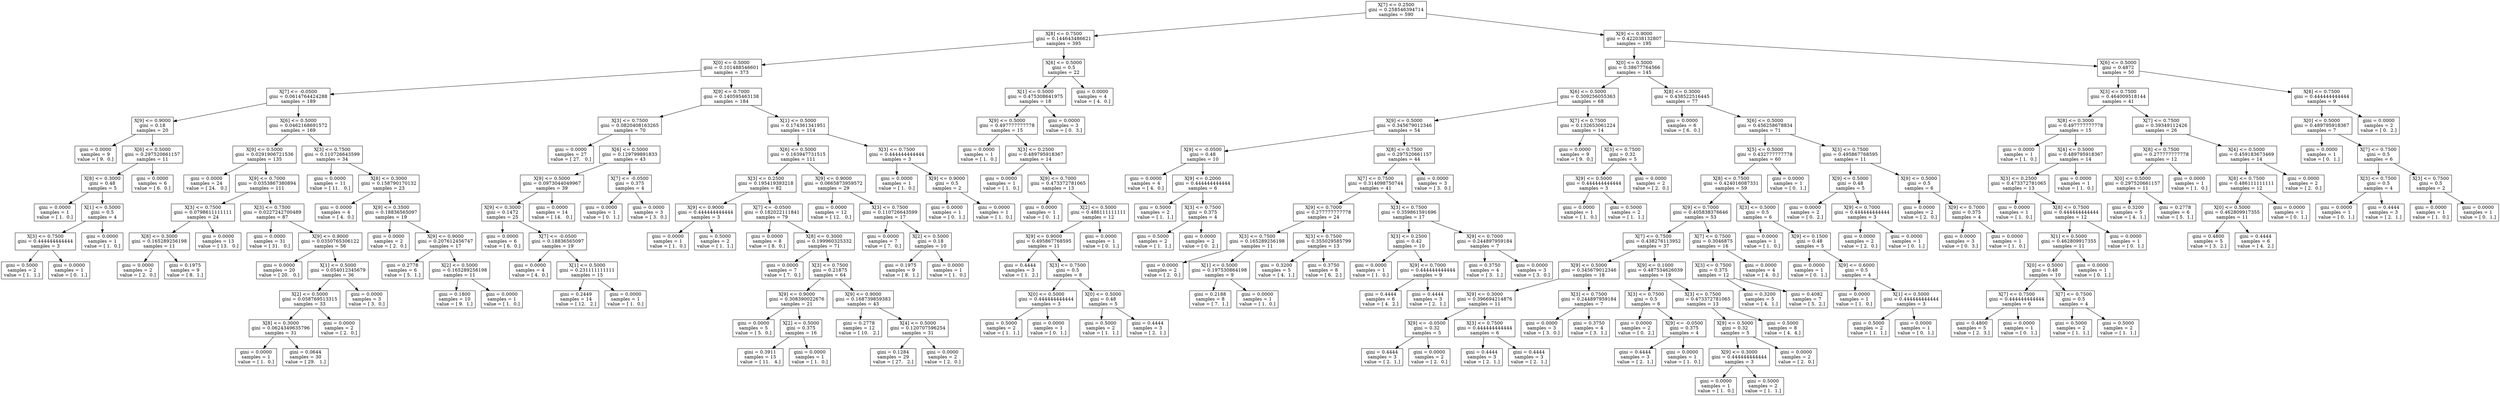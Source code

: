 digraph Tree {
0 [label="X[7] <= 0.2500\ngini = 0.258546394714\nsamples = 590", shape="box"] ;
1 [label="X[8] <= 0.7500\ngini = 0.144643486621\nsamples = 395", shape="box"] ;
0 -> 1 ;
2 [label="X[0] <= 0.5000\ngini = 0.101488546601\nsamples = 373", shape="box"] ;
1 -> 2 ;
3 [label="X[7] <= -0.0500\ngini = 0.0614764424288\nsamples = 189", shape="box"] ;
2 -> 3 ;
4 [label="X[9] <= 0.9000\ngini = 0.18\nsamples = 20", shape="box"] ;
3 -> 4 ;
5 [label="gini = 0.0000\nsamples = 9\nvalue = [ 9.  0.]", shape="box"] ;
4 -> 5 ;
6 [label="X[6] <= 0.5000\ngini = 0.297520661157\nsamples = 11", shape="box"] ;
4 -> 6 ;
7 [label="X[8] <= 0.3000\ngini = 0.48\nsamples = 5", shape="box"] ;
6 -> 7 ;
8 [label="gini = 0.0000\nsamples = 1\nvalue = [ 1.  0.]", shape="box"] ;
7 -> 8 ;
9 [label="X[1] <= 0.5000\ngini = 0.5\nsamples = 4", shape="box"] ;
7 -> 9 ;
10 [label="X[3] <= 0.7500\ngini = 0.444444444444\nsamples = 3", shape="box"] ;
9 -> 10 ;
11 [label="gini = 0.5000\nsamples = 2\nvalue = [ 1.  1.]", shape="box"] ;
10 -> 11 ;
12 [label="gini = 0.0000\nsamples = 1\nvalue = [ 0.  1.]", shape="box"] ;
10 -> 12 ;
13 [label="gini = 0.0000\nsamples = 1\nvalue = [ 1.  0.]", shape="box"] ;
9 -> 13 ;
14 [label="gini = 0.0000\nsamples = 6\nvalue = [ 6.  0.]", shape="box"] ;
6 -> 14 ;
15 [label="X[6] <= 0.5000\ngini = 0.0462168691572\nsamples = 169", shape="box"] ;
3 -> 15 ;
16 [label="X[9] <= 0.5000\ngini = 0.0291906721536\nsamples = 135", shape="box"] ;
15 -> 16 ;
17 [label="gini = 0.0000\nsamples = 24\nvalue = [ 24.   0.]", shape="box"] ;
16 -> 17 ;
18 [label="X[9] <= 0.7000\ngini = 0.0353867380894\nsamples = 111", shape="box"] ;
16 -> 18 ;
19 [label="X[3] <= 0.7500\ngini = 0.0798611111111\nsamples = 24", shape="box"] ;
18 -> 19 ;
20 [label="X[8] <= 0.3000\ngini = 0.165289256198\nsamples = 11", shape="box"] ;
19 -> 20 ;
21 [label="gini = 0.0000\nsamples = 2\nvalue = [ 2.  0.]", shape="box"] ;
20 -> 21 ;
22 [label="gini = 0.1975\nsamples = 9\nvalue = [ 8.  1.]", shape="box"] ;
20 -> 22 ;
23 [label="gini = 0.0000\nsamples = 13\nvalue = [ 13.   0.]", shape="box"] ;
19 -> 23 ;
24 [label="X[3] <= 0.7500\ngini = 0.0227242700489\nsamples = 87", shape="box"] ;
18 -> 24 ;
25 [label="gini = 0.0000\nsamples = 31\nvalue = [ 31.   0.]", shape="box"] ;
24 -> 25 ;
26 [label="X[9] <= 0.9000\ngini = 0.0350765306122\nsamples = 56", shape="box"] ;
24 -> 26 ;
27 [label="gini = 0.0000\nsamples = 20\nvalue = [ 20.   0.]", shape="box"] ;
26 -> 27 ;
28 [label="X[1] <= 0.5000\ngini = 0.054012345679\nsamples = 36", shape="box"] ;
26 -> 28 ;
29 [label="X[2] <= 0.5000\ngini = 0.058769513315\nsamples = 33", shape="box"] ;
28 -> 29 ;
30 [label="X[8] <= 0.3000\ngini = 0.0624349635796\nsamples = 31", shape="box"] ;
29 -> 30 ;
31 [label="gini = 0.0000\nsamples = 1\nvalue = [ 1.  0.]", shape="box"] ;
30 -> 31 ;
32 [label="gini = 0.0644\nsamples = 30\nvalue = [ 29.   1.]", shape="box"] ;
30 -> 32 ;
33 [label="gini = 0.0000\nsamples = 2\nvalue = [ 2.  0.]", shape="box"] ;
29 -> 33 ;
34 [label="gini = 0.0000\nsamples = 3\nvalue = [ 3.  0.]", shape="box"] ;
28 -> 34 ;
35 [label="X[3] <= 0.7500\ngini = 0.110726643599\nsamples = 34", shape="box"] ;
15 -> 35 ;
36 [label="gini = 0.0000\nsamples = 11\nvalue = [ 11.   0.]", shape="box"] ;
35 -> 36 ;
37 [label="X[8] <= 0.3000\ngini = 0.158790170132\nsamples = 23", shape="box"] ;
35 -> 37 ;
38 [label="gini = 0.0000\nsamples = 4\nvalue = [ 4.  0.]", shape="box"] ;
37 -> 38 ;
39 [label="X[9] <= 0.3500\ngini = 0.18836565097\nsamples = 19", shape="box"] ;
37 -> 39 ;
40 [label="gini = 0.0000\nsamples = 2\nvalue = [ 2.  0.]", shape="box"] ;
39 -> 40 ;
41 [label="X[9] <= 0.9000\ngini = 0.207612456747\nsamples = 17", shape="box"] ;
39 -> 41 ;
42 [label="gini = 0.2778\nsamples = 6\nvalue = [ 5.  1.]", shape="box"] ;
41 -> 42 ;
43 [label="X[2] <= 0.5000\ngini = 0.165289256198\nsamples = 11", shape="box"] ;
41 -> 43 ;
44 [label="gini = 0.1800\nsamples = 10\nvalue = [ 9.  1.]", shape="box"] ;
43 -> 44 ;
45 [label="gini = 0.0000\nsamples = 1\nvalue = [ 1.  0.]", shape="box"] ;
43 -> 45 ;
46 [label="X[9] <= 0.7000\ngini = 0.140595463138\nsamples = 184", shape="box"] ;
2 -> 46 ;
47 [label="X[3] <= 0.7500\ngini = 0.0820408163265\nsamples = 70", shape="box"] ;
46 -> 47 ;
48 [label="gini = 0.0000\nsamples = 27\nvalue = [ 27.   0.]", shape="box"] ;
47 -> 48 ;
49 [label="X[6] <= 0.5000\ngini = 0.129799891833\nsamples = 43", shape="box"] ;
47 -> 49 ;
50 [label="X[9] <= 0.5000\ngini = 0.0973044049967\nsamples = 39", shape="box"] ;
49 -> 50 ;
51 [label="X[9] <= 0.3000\ngini = 0.1472\nsamples = 25", shape="box"] ;
50 -> 51 ;
52 [label="gini = 0.0000\nsamples = 6\nvalue = [ 6.  0.]", shape="box"] ;
51 -> 52 ;
53 [label="X[7] <= -0.0500\ngini = 0.18836565097\nsamples = 19", shape="box"] ;
51 -> 53 ;
54 [label="gini = 0.0000\nsamples = 4\nvalue = [ 4.  0.]", shape="box"] ;
53 -> 54 ;
55 [label="X[1] <= 0.5000\ngini = 0.231111111111\nsamples = 15", shape="box"] ;
53 -> 55 ;
56 [label="gini = 0.2449\nsamples = 14\nvalue = [ 12.   2.]", shape="box"] ;
55 -> 56 ;
57 [label="gini = 0.0000\nsamples = 1\nvalue = [ 1.  0.]", shape="box"] ;
55 -> 57 ;
58 [label="gini = 0.0000\nsamples = 14\nvalue = [ 14.   0.]", shape="box"] ;
50 -> 58 ;
59 [label="X[7] <= -0.0500\ngini = 0.375\nsamples = 4", shape="box"] ;
49 -> 59 ;
60 [label="gini = 0.0000\nsamples = 1\nvalue = [ 0.  1.]", shape="box"] ;
59 -> 60 ;
61 [label="gini = 0.0000\nsamples = 3\nvalue = [ 3.  0.]", shape="box"] ;
59 -> 61 ;
62 [label="X[1] <= 0.5000\ngini = 0.174361341951\nsamples = 114", shape="box"] ;
46 -> 62 ;
63 [label="X[6] <= 0.5000\ngini = 0.163947731515\nsamples = 111", shape="box"] ;
62 -> 63 ;
64 [label="X[3] <= 0.2500\ngini = 0.195419393218\nsamples = 82", shape="box"] ;
63 -> 64 ;
65 [label="X[9] <= 0.9000\ngini = 0.444444444444\nsamples = 3", shape="box"] ;
64 -> 65 ;
66 [label="gini = 0.0000\nsamples = 1\nvalue = [ 1.  0.]", shape="box"] ;
65 -> 66 ;
67 [label="gini = 0.5000\nsamples = 2\nvalue = [ 1.  1.]", shape="box"] ;
65 -> 67 ;
68 [label="X[7] <= -0.0500\ngini = 0.182022111841\nsamples = 79", shape="box"] ;
64 -> 68 ;
69 [label="gini = 0.0000\nsamples = 8\nvalue = [ 8.  0.]", shape="box"] ;
68 -> 69 ;
70 [label="X[8] <= 0.3000\ngini = 0.199960325332\nsamples = 71", shape="box"] ;
68 -> 70 ;
71 [label="gini = 0.0000\nsamples = 7\nvalue = [ 7.  0.]", shape="box"] ;
70 -> 71 ;
72 [label="X[3] <= 0.7500\ngini = 0.21875\nsamples = 64", shape="box"] ;
70 -> 72 ;
73 [label="X[9] <= 0.9000\ngini = 0.308390022676\nsamples = 21", shape="box"] ;
72 -> 73 ;
74 [label="gini = 0.0000\nsamples = 5\nvalue = [ 5.  0.]", shape="box"] ;
73 -> 74 ;
75 [label="X[2] <= 0.5000\ngini = 0.375\nsamples = 16", shape="box"] ;
73 -> 75 ;
76 [label="gini = 0.3911\nsamples = 15\nvalue = [ 11.   4.]", shape="box"] ;
75 -> 76 ;
77 [label="gini = 0.0000\nsamples = 1\nvalue = [ 1.  0.]", shape="box"] ;
75 -> 77 ;
78 [label="X[9] <= 0.9000\ngini = 0.168739859383\nsamples = 43", shape="box"] ;
72 -> 78 ;
79 [label="gini = 0.2778\nsamples = 12\nvalue = [ 10.   2.]", shape="box"] ;
78 -> 79 ;
80 [label="X[4] <= 0.5000\ngini = 0.120707596254\nsamples = 31", shape="box"] ;
78 -> 80 ;
81 [label="gini = 0.1284\nsamples = 29\nvalue = [ 27.   2.]", shape="box"] ;
80 -> 81 ;
82 [label="gini = 0.0000\nsamples = 2\nvalue = [ 2.  0.]", shape="box"] ;
80 -> 82 ;
83 [label="X[9] <= 0.9000\ngini = 0.0665873959572\nsamples = 29", shape="box"] ;
63 -> 83 ;
84 [label="gini = 0.0000\nsamples = 12\nvalue = [ 12.   0.]", shape="box"] ;
83 -> 84 ;
85 [label="X[3] <= 0.7500\ngini = 0.110726643599\nsamples = 17", shape="box"] ;
83 -> 85 ;
86 [label="gini = 0.0000\nsamples = 7\nvalue = [ 7.  0.]", shape="box"] ;
85 -> 86 ;
87 [label="X[2] <= 0.5000\ngini = 0.18\nsamples = 10", shape="box"] ;
85 -> 87 ;
88 [label="gini = 0.1975\nsamples = 9\nvalue = [ 8.  1.]", shape="box"] ;
87 -> 88 ;
89 [label="gini = 0.0000\nsamples = 1\nvalue = [ 1.  0.]", shape="box"] ;
87 -> 89 ;
90 [label="X[3] <= 0.7500\ngini = 0.444444444444\nsamples = 3", shape="box"] ;
62 -> 90 ;
91 [label="gini = 0.0000\nsamples = 1\nvalue = [ 1.  0.]", shape="box"] ;
90 -> 91 ;
92 [label="X[9] <= 0.9000\ngini = 0.5\nsamples = 2", shape="box"] ;
90 -> 92 ;
93 [label="gini = 0.0000\nsamples = 1\nvalue = [ 0.  1.]", shape="box"] ;
92 -> 93 ;
94 [label="gini = 0.0000\nsamples = 1\nvalue = [ 1.  0.]", shape="box"] ;
92 -> 94 ;
95 [label="X[6] <= 0.5000\ngini = 0.5\nsamples = 22", shape="box"] ;
1 -> 95 ;
96 [label="X[1] <= 0.5000\ngini = 0.475308641975\nsamples = 18", shape="box"] ;
95 -> 96 ;
97 [label="X[9] <= 0.5000\ngini = 0.497777777778\nsamples = 15", shape="box"] ;
96 -> 97 ;
98 [label="gini = 0.0000\nsamples = 1\nvalue = [ 1.  0.]", shape="box"] ;
97 -> 98 ;
99 [label="X[3] <= 0.2500\ngini = 0.489795918367\nsamples = 14", shape="box"] ;
97 -> 99 ;
100 [label="gini = 0.0000\nsamples = 1\nvalue = [ 1.  0.]", shape="box"] ;
99 -> 100 ;
101 [label="X[9] <= 0.7000\ngini = 0.473372781065\nsamples = 13", shape="box"] ;
99 -> 101 ;
102 [label="gini = 0.0000\nsamples = 1\nvalue = [ 0.  1.]", shape="box"] ;
101 -> 102 ;
103 [label="X[2] <= 0.5000\ngini = 0.486111111111\nsamples = 12", shape="box"] ;
101 -> 103 ;
104 [label="X[9] <= 0.9000\ngini = 0.495867768595\nsamples = 11", shape="box"] ;
103 -> 104 ;
105 [label="gini = 0.4444\nsamples = 3\nvalue = [ 1.  2.]", shape="box"] ;
104 -> 105 ;
106 [label="X[3] <= 0.7500\ngini = 0.5\nsamples = 8", shape="box"] ;
104 -> 106 ;
107 [label="X[0] <= 0.5000\ngini = 0.444444444444\nsamples = 3", shape="box"] ;
106 -> 107 ;
108 [label="gini = 0.5000\nsamples = 2\nvalue = [ 1.  1.]", shape="box"] ;
107 -> 108 ;
109 [label="gini = 0.0000\nsamples = 1\nvalue = [ 0.  1.]", shape="box"] ;
107 -> 109 ;
110 [label="X[0] <= 0.5000\ngini = 0.48\nsamples = 5", shape="box"] ;
106 -> 110 ;
111 [label="gini = 0.5000\nsamples = 2\nvalue = [ 1.  1.]", shape="box"] ;
110 -> 111 ;
112 [label="gini = 0.4444\nsamples = 3\nvalue = [ 2.  1.]", shape="box"] ;
110 -> 112 ;
113 [label="gini = 0.0000\nsamples = 1\nvalue = [ 0.  1.]", shape="box"] ;
103 -> 113 ;
114 [label="gini = 0.0000\nsamples = 3\nvalue = [ 0.  3.]", shape="box"] ;
96 -> 114 ;
115 [label="gini = 0.0000\nsamples = 4\nvalue = [ 4.  0.]", shape="box"] ;
95 -> 115 ;
116 [label="X[9] <= 0.9000\ngini = 0.422038132807\nsamples = 195", shape="box"] ;
0 -> 116 ;
117 [label="X[0] <= 0.5000\ngini = 0.38677764566\nsamples = 145", shape="box"] ;
116 -> 117 ;
118 [label="X[6] <= 0.5000\ngini = 0.309256055363\nsamples = 68", shape="box"] ;
117 -> 118 ;
119 [label="X[9] <= 0.5000\ngini = 0.345679012346\nsamples = 54", shape="box"] ;
118 -> 119 ;
120 [label="X[9] <= -0.0500\ngini = 0.48\nsamples = 10", shape="box"] ;
119 -> 120 ;
121 [label="gini = 0.0000\nsamples = 4\nvalue = [ 4.  0.]", shape="box"] ;
120 -> 121 ;
122 [label="X[9] <= 0.2000\ngini = 0.444444444444\nsamples = 6", shape="box"] ;
120 -> 122 ;
123 [label="gini = 0.5000\nsamples = 2\nvalue = [ 1.  1.]", shape="box"] ;
122 -> 123 ;
124 [label="X[3] <= 0.7500\ngini = 0.375\nsamples = 4", shape="box"] ;
122 -> 124 ;
125 [label="gini = 0.5000\nsamples = 2\nvalue = [ 1.  1.]", shape="box"] ;
124 -> 125 ;
126 [label="gini = 0.0000\nsamples = 2\nvalue = [ 0.  2.]", shape="box"] ;
124 -> 126 ;
127 [label="X[8] <= 0.7500\ngini = 0.297520661157\nsamples = 44", shape="box"] ;
119 -> 127 ;
128 [label="X[7] <= 0.7500\ngini = 0.314098750744\nsamples = 41", shape="box"] ;
127 -> 128 ;
129 [label="X[9] <= 0.7000\ngini = 0.277777777778\nsamples = 24", shape="box"] ;
128 -> 129 ;
130 [label="X[3] <= 0.7500\ngini = 0.165289256198\nsamples = 11", shape="box"] ;
129 -> 130 ;
131 [label="gini = 0.0000\nsamples = 2\nvalue = [ 2.  0.]", shape="box"] ;
130 -> 131 ;
132 [label="X[1] <= 0.5000\ngini = 0.197530864198\nsamples = 9", shape="box"] ;
130 -> 132 ;
133 [label="gini = 0.2188\nsamples = 8\nvalue = [ 7.  1.]", shape="box"] ;
132 -> 133 ;
134 [label="gini = 0.0000\nsamples = 1\nvalue = [ 1.  0.]", shape="box"] ;
132 -> 134 ;
135 [label="X[3] <= 0.7500\ngini = 0.355029585799\nsamples = 13", shape="box"] ;
129 -> 135 ;
136 [label="gini = 0.3200\nsamples = 5\nvalue = [ 4.  1.]", shape="box"] ;
135 -> 136 ;
137 [label="gini = 0.3750\nsamples = 8\nvalue = [ 6.  2.]", shape="box"] ;
135 -> 137 ;
138 [label="X[3] <= 0.7500\ngini = 0.359861591696\nsamples = 17", shape="box"] ;
128 -> 138 ;
139 [label="X[3] <= 0.2500\ngini = 0.42\nsamples = 10", shape="box"] ;
138 -> 139 ;
140 [label="gini = 0.0000\nsamples = 1\nvalue = [ 1.  0.]", shape="box"] ;
139 -> 140 ;
141 [label="X[9] <= 0.7000\ngini = 0.444444444444\nsamples = 9", shape="box"] ;
139 -> 141 ;
142 [label="gini = 0.4444\nsamples = 6\nvalue = [ 4.  2.]", shape="box"] ;
141 -> 142 ;
143 [label="gini = 0.4444\nsamples = 3\nvalue = [ 2.  1.]", shape="box"] ;
141 -> 143 ;
144 [label="X[9] <= 0.7000\ngini = 0.244897959184\nsamples = 7", shape="box"] ;
138 -> 144 ;
145 [label="gini = 0.3750\nsamples = 4\nvalue = [ 3.  1.]", shape="box"] ;
144 -> 145 ;
146 [label="gini = 0.0000\nsamples = 3\nvalue = [ 3.  0.]", shape="box"] ;
144 -> 146 ;
147 [label="gini = 0.0000\nsamples = 3\nvalue = [ 3.  0.]", shape="box"] ;
127 -> 147 ;
148 [label="X[7] <= 0.7500\ngini = 0.132653061224\nsamples = 14", shape="box"] ;
118 -> 148 ;
149 [label="gini = 0.0000\nsamples = 9\nvalue = [ 9.  0.]", shape="box"] ;
148 -> 149 ;
150 [label="X[3] <= 0.7500\ngini = 0.32\nsamples = 5", shape="box"] ;
148 -> 150 ;
151 [label="X[9] <= 0.5000\ngini = 0.444444444444\nsamples = 3", shape="box"] ;
150 -> 151 ;
152 [label="gini = 0.0000\nsamples = 1\nvalue = [ 1.  0.]", shape="box"] ;
151 -> 152 ;
153 [label="gini = 0.5000\nsamples = 2\nvalue = [ 1.  1.]", shape="box"] ;
151 -> 153 ;
154 [label="gini = 0.0000\nsamples = 2\nvalue = [ 2.  0.]", shape="box"] ;
150 -> 154 ;
155 [label="X[8] <= 0.3000\ngini = 0.438522516445\nsamples = 77", shape="box"] ;
117 -> 155 ;
156 [label="gini = 0.0000\nsamples = 6\nvalue = [ 6.  0.]", shape="box"] ;
155 -> 156 ;
157 [label="X[6] <= 0.5000\ngini = 0.456258678834\nsamples = 71", shape="box"] ;
155 -> 157 ;
158 [label="X[5] <= 0.5000\ngini = 0.432777777778\nsamples = 60", shape="box"] ;
157 -> 158 ;
159 [label="X[8] <= 0.7500\ngini = 0.424016087331\nsamples = 59", shape="box"] ;
158 -> 159 ;
160 [label="X[9] <= 0.7000\ngini = 0.405838376646\nsamples = 53", shape="box"] ;
159 -> 160 ;
161 [label="X[7] <= 0.7500\ngini = 0.438276113952\nsamples = 37", shape="box"] ;
160 -> 161 ;
162 [label="X[9] <= 0.5000\ngini = 0.345679012346\nsamples = 18", shape="box"] ;
161 -> 162 ;
163 [label="X[9] <= 0.3000\ngini = 0.396694214876\nsamples = 11", shape="box"] ;
162 -> 163 ;
164 [label="X[9] <= -0.0500\ngini = 0.32\nsamples = 5", shape="box"] ;
163 -> 164 ;
165 [label="gini = 0.4444\nsamples = 3\nvalue = [ 2.  1.]", shape="box"] ;
164 -> 165 ;
166 [label="gini = 0.0000\nsamples = 2\nvalue = [ 2.  0.]", shape="box"] ;
164 -> 166 ;
167 [label="X[3] <= 0.7500\ngini = 0.444444444444\nsamples = 6", shape="box"] ;
163 -> 167 ;
168 [label="gini = 0.4444\nsamples = 3\nvalue = [ 2.  1.]", shape="box"] ;
167 -> 168 ;
169 [label="gini = 0.4444\nsamples = 3\nvalue = [ 2.  1.]", shape="box"] ;
167 -> 169 ;
170 [label="X[3] <= 0.7500\ngini = 0.244897959184\nsamples = 7", shape="box"] ;
162 -> 170 ;
171 [label="gini = 0.0000\nsamples = 3\nvalue = [ 3.  0.]", shape="box"] ;
170 -> 171 ;
172 [label="gini = 0.3750\nsamples = 4\nvalue = [ 3.  1.]", shape="box"] ;
170 -> 172 ;
173 [label="X[9] <= 0.1000\ngini = 0.487534626039\nsamples = 19", shape="box"] ;
161 -> 173 ;
174 [label="X[3] <= 0.7500\ngini = 0.5\nsamples = 6", shape="box"] ;
173 -> 174 ;
175 [label="gini = 0.0000\nsamples = 2\nvalue = [ 0.  2.]", shape="box"] ;
174 -> 175 ;
176 [label="X[9] <= -0.0500\ngini = 0.375\nsamples = 4", shape="box"] ;
174 -> 176 ;
177 [label="gini = 0.4444\nsamples = 3\nvalue = [ 2.  1.]", shape="box"] ;
176 -> 177 ;
178 [label="gini = 0.0000\nsamples = 1\nvalue = [ 1.  0.]", shape="box"] ;
176 -> 178 ;
179 [label="X[3] <= 0.7500\ngini = 0.473372781065\nsamples = 13", shape="box"] ;
173 -> 179 ;
180 [label="X[9] <= 0.5000\ngini = 0.32\nsamples = 5", shape="box"] ;
179 -> 180 ;
181 [label="X[9] <= 0.3000\ngini = 0.444444444444\nsamples = 3", shape="box"] ;
180 -> 181 ;
182 [label="gini = 0.0000\nsamples = 1\nvalue = [ 1.  0.]", shape="box"] ;
181 -> 182 ;
183 [label="gini = 0.5000\nsamples = 2\nvalue = [ 1.  1.]", shape="box"] ;
181 -> 183 ;
184 [label="gini = 0.0000\nsamples = 2\nvalue = [ 2.  0.]", shape="box"] ;
180 -> 184 ;
185 [label="gini = 0.5000\nsamples = 8\nvalue = [ 4.  4.]", shape="box"] ;
179 -> 185 ;
186 [label="X[7] <= 0.7500\ngini = 0.3046875\nsamples = 16", shape="box"] ;
160 -> 186 ;
187 [label="X[3] <= 0.7500\ngini = 0.375\nsamples = 12", shape="box"] ;
186 -> 187 ;
188 [label="gini = 0.3200\nsamples = 5\nvalue = [ 4.  1.]", shape="box"] ;
187 -> 188 ;
189 [label="gini = 0.4082\nsamples = 7\nvalue = [ 5.  2.]", shape="box"] ;
187 -> 189 ;
190 [label="gini = 0.0000\nsamples = 4\nvalue = [ 4.  0.]", shape="box"] ;
186 -> 190 ;
191 [label="X[3] <= 0.5000\ngini = 0.5\nsamples = 6", shape="box"] ;
159 -> 191 ;
192 [label="gini = 0.0000\nsamples = 1\nvalue = [ 1.  0.]", shape="box"] ;
191 -> 192 ;
193 [label="X[9] <= 0.1500\ngini = 0.48\nsamples = 5", shape="box"] ;
191 -> 193 ;
194 [label="gini = 0.0000\nsamples = 1\nvalue = [ 0.  1.]", shape="box"] ;
193 -> 194 ;
195 [label="X[9] <= 0.6000\ngini = 0.5\nsamples = 4", shape="box"] ;
193 -> 195 ;
196 [label="gini = 0.0000\nsamples = 1\nvalue = [ 1.  0.]", shape="box"] ;
195 -> 196 ;
197 [label="X[1] <= 0.5000\ngini = 0.444444444444\nsamples = 3", shape="box"] ;
195 -> 197 ;
198 [label="gini = 0.5000\nsamples = 2\nvalue = [ 1.  1.]", shape="box"] ;
197 -> 198 ;
199 [label="gini = 0.0000\nsamples = 1\nvalue = [ 0.  1.]", shape="box"] ;
197 -> 199 ;
200 [label="gini = 0.0000\nsamples = 1\nvalue = [ 0.  1.]", shape="box"] ;
158 -> 200 ;
201 [label="X[3] <= 0.7500\ngini = 0.495867768595\nsamples = 11", shape="box"] ;
157 -> 201 ;
202 [label="X[9] <= 0.5000\ngini = 0.48\nsamples = 5", shape="box"] ;
201 -> 202 ;
203 [label="gini = 0.0000\nsamples = 2\nvalue = [ 0.  2.]", shape="box"] ;
202 -> 203 ;
204 [label="X[9] <= 0.7000\ngini = 0.444444444444\nsamples = 3", shape="box"] ;
202 -> 204 ;
205 [label="gini = 0.0000\nsamples = 2\nvalue = [ 2.  0.]", shape="box"] ;
204 -> 205 ;
206 [label="gini = 0.0000\nsamples = 1\nvalue = [ 0.  1.]", shape="box"] ;
204 -> 206 ;
207 [label="X[9] <= 0.5000\ngini = 0.5\nsamples = 6", shape="box"] ;
201 -> 207 ;
208 [label="gini = 0.0000\nsamples = 2\nvalue = [ 2.  0.]", shape="box"] ;
207 -> 208 ;
209 [label="X[9] <= 0.7000\ngini = 0.375\nsamples = 4", shape="box"] ;
207 -> 209 ;
210 [label="gini = 0.0000\nsamples = 3\nvalue = [ 0.  3.]", shape="box"] ;
209 -> 210 ;
211 [label="gini = 0.0000\nsamples = 1\nvalue = [ 1.  0.]", shape="box"] ;
209 -> 211 ;
212 [label="X[6] <= 0.5000\ngini = 0.4872\nsamples = 50", shape="box"] ;
116 -> 212 ;
213 [label="X[3] <= 0.7500\ngini = 0.464009518144\nsamples = 41", shape="box"] ;
212 -> 213 ;
214 [label="X[8] <= 0.3000\ngini = 0.497777777778\nsamples = 15", shape="box"] ;
213 -> 214 ;
215 [label="gini = 0.0000\nsamples = 1\nvalue = [ 1.  0.]", shape="box"] ;
214 -> 215 ;
216 [label="X[4] <= 0.5000\ngini = 0.489795918367\nsamples = 14", shape="box"] ;
214 -> 216 ;
217 [label="X[3] <= 0.2500\ngini = 0.473372781065\nsamples = 13", shape="box"] ;
216 -> 217 ;
218 [label="gini = 0.0000\nsamples = 1\nvalue = [ 1.  0.]", shape="box"] ;
217 -> 218 ;
219 [label="X[8] <= 0.7500\ngini = 0.444444444444\nsamples = 12", shape="box"] ;
217 -> 219 ;
220 [label="X[1] <= 0.5000\ngini = 0.462809917355\nsamples = 11", shape="box"] ;
219 -> 220 ;
221 [label="X[0] <= 0.5000\ngini = 0.48\nsamples = 10", shape="box"] ;
220 -> 221 ;
222 [label="X[7] <= 0.7500\ngini = 0.444444444444\nsamples = 6", shape="box"] ;
221 -> 222 ;
223 [label="gini = 0.4800\nsamples = 5\nvalue = [ 2.  3.]", shape="box"] ;
222 -> 223 ;
224 [label="gini = 0.0000\nsamples = 1\nvalue = [ 0.  1.]", shape="box"] ;
222 -> 224 ;
225 [label="X[7] <= 0.7500\ngini = 0.5\nsamples = 4", shape="box"] ;
221 -> 225 ;
226 [label="gini = 0.5000\nsamples = 2\nvalue = [ 1.  1.]", shape="box"] ;
225 -> 226 ;
227 [label="gini = 0.5000\nsamples = 2\nvalue = [ 1.  1.]", shape="box"] ;
225 -> 227 ;
228 [label="gini = 0.0000\nsamples = 1\nvalue = [ 0.  1.]", shape="box"] ;
220 -> 228 ;
229 [label="gini = 0.0000\nsamples = 1\nvalue = [ 0.  1.]", shape="box"] ;
219 -> 229 ;
230 [label="gini = 0.0000\nsamples = 1\nvalue = [ 1.  0.]", shape="box"] ;
216 -> 230 ;
231 [label="X[7] <= 0.7500\ngini = 0.39349112426\nsamples = 26", shape="box"] ;
213 -> 231 ;
232 [label="X[8] <= 0.7500\ngini = 0.277777777778\nsamples = 12", shape="box"] ;
231 -> 232 ;
233 [label="X[0] <= 0.5000\ngini = 0.297520661157\nsamples = 11", shape="box"] ;
232 -> 233 ;
234 [label="gini = 0.3200\nsamples = 5\nvalue = [ 4.  1.]", shape="box"] ;
233 -> 234 ;
235 [label="gini = 0.2778\nsamples = 6\nvalue = [ 5.  1.]", shape="box"] ;
233 -> 235 ;
236 [label="gini = 0.0000\nsamples = 1\nvalue = [ 1.  0.]", shape="box"] ;
232 -> 236 ;
237 [label="X[4] <= 0.5000\ngini = 0.459183673469\nsamples = 14", shape="box"] ;
231 -> 237 ;
238 [label="X[8] <= 0.7500\ngini = 0.486111111111\nsamples = 12", shape="box"] ;
237 -> 238 ;
239 [label="X[0] <= 0.5000\ngini = 0.462809917355\nsamples = 11", shape="box"] ;
238 -> 239 ;
240 [label="gini = 0.4800\nsamples = 5\nvalue = [ 3.  2.]", shape="box"] ;
239 -> 240 ;
241 [label="gini = 0.4444\nsamples = 6\nvalue = [ 4.  2.]", shape="box"] ;
239 -> 241 ;
242 [label="gini = 0.0000\nsamples = 1\nvalue = [ 0.  1.]", shape="box"] ;
238 -> 242 ;
243 [label="gini = 0.0000\nsamples = 2\nvalue = [ 2.  0.]", shape="box"] ;
237 -> 243 ;
244 [label="X[8] <= 0.7500\ngini = 0.444444444444\nsamples = 9", shape="box"] ;
212 -> 244 ;
245 [label="X[0] <= 0.5000\ngini = 0.489795918367\nsamples = 7", shape="box"] ;
244 -> 245 ;
246 [label="gini = 0.0000\nsamples = 1\nvalue = [ 0.  1.]", shape="box"] ;
245 -> 246 ;
247 [label="X[7] <= 0.7500\ngini = 0.5\nsamples = 6", shape="box"] ;
245 -> 247 ;
248 [label="X[3] <= 0.7500\ngini = 0.5\nsamples = 4", shape="box"] ;
247 -> 248 ;
249 [label="gini = 0.0000\nsamples = 1\nvalue = [ 0.  1.]", shape="box"] ;
248 -> 249 ;
250 [label="gini = 0.4444\nsamples = 3\nvalue = [ 2.  1.]", shape="box"] ;
248 -> 250 ;
251 [label="X[3] <= 0.7500\ngini = 0.5\nsamples = 2", shape="box"] ;
247 -> 251 ;
252 [label="gini = 0.0000\nsamples = 1\nvalue = [ 1.  0.]", shape="box"] ;
251 -> 252 ;
253 [label="gini = 0.0000\nsamples = 1\nvalue = [ 0.  1.]", shape="box"] ;
251 -> 253 ;
254 [label="gini = 0.0000\nsamples = 2\nvalue = [ 0.  2.]", shape="box"] ;
244 -> 254 ;
}